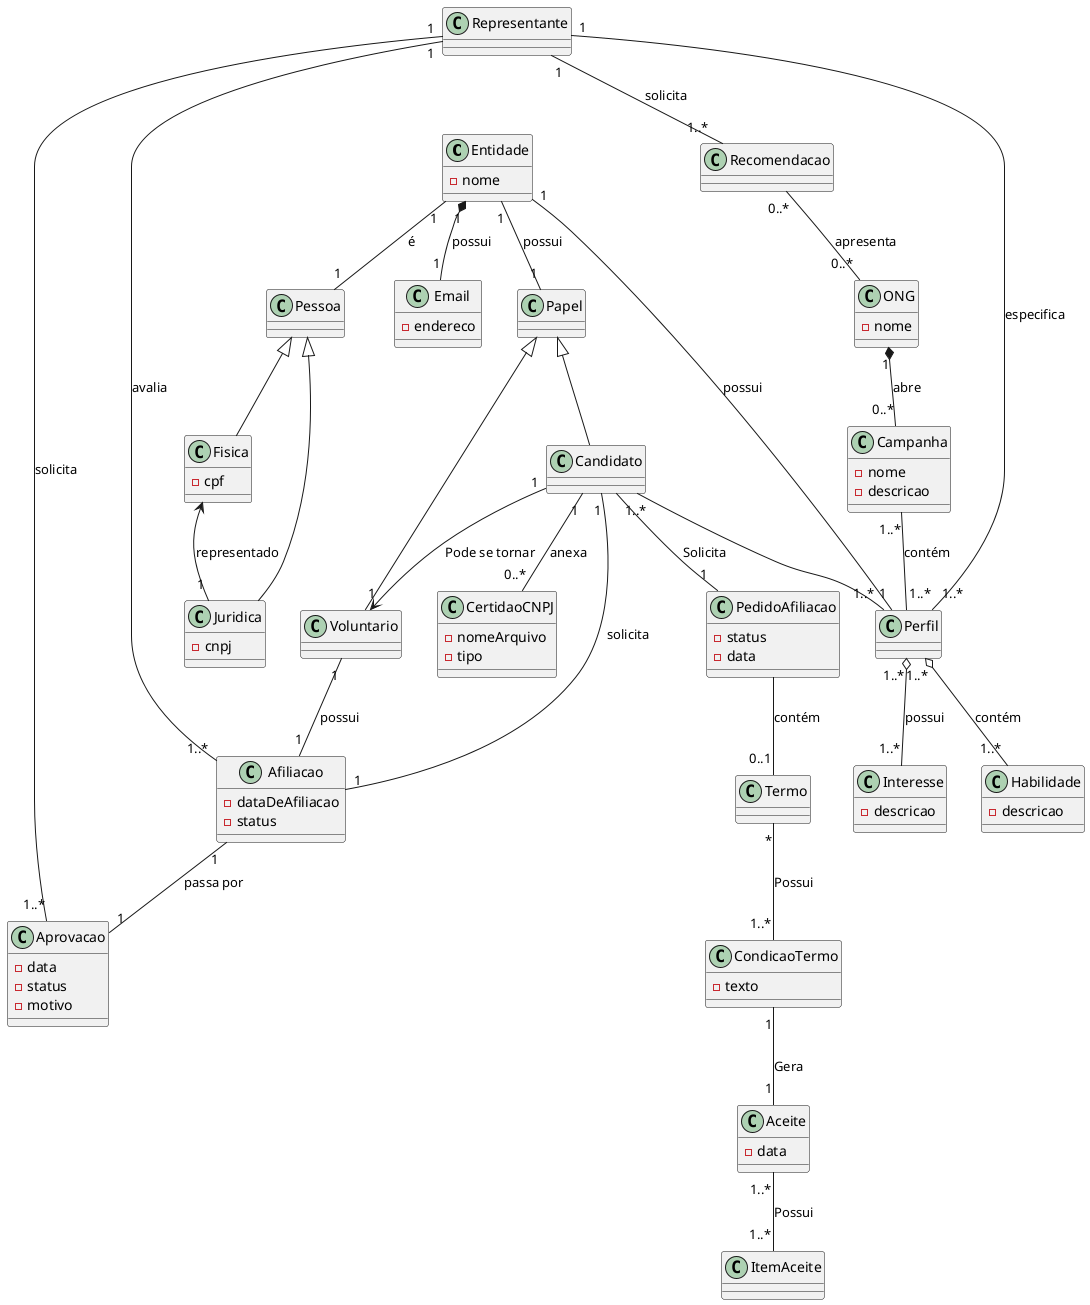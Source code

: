@startuml

class Entidade {
  -nome
}

class Papel 

class Pessoa

class Fisica extends Pessoa {
  -cpf
}

class Juridica extends Pessoa{
  -cnpj
}

class Candidato extends Papel{
}

class ONG { 
    -nome
}

class Voluntario extends Papel{

}

class Campanha {
    -nome
    -descricao
}

class Afiliacao {
    -dataDeAfiliacao
    -status
}

class Perfil {

}

class Habilidade {
    -descricao
}

class Interesse {
    -descricao
}

class Representante {
    
}

class Email {
    -endereco
}

class Recomendacao {

}

class Aprovacao {
    -data
    -status
    -motivo
}

class CertidaoCNPJ {
    -nomeArquivo
    -tipo
}

class Termo {
    
}

class CondicaoTermo{
    -texto
}

class Aceite {
 -data
}

class ItemAceite {
 
}

class PedidoAfiliacao {
    -status
    -data
}

Perfil "1..*" o-- "1..*" Habilidade: contém
Perfil "1..*" o-- "1..*" Interesse: possui

Entidade "1" -- "1" Papel: possui
Entidade "1" -- "1" Pessoa: é

Fisica <-- "1" Juridica: representado

Candidato "1" -- "1" Afiliacao: solicita
Candidato "1" -- "0..*" CertidaoCNPJ: anexa
Candidato "1..*" -- "1..*" Perfil
Candidato -- "1" PedidoAfiliacao: Solicita
Candidato "1" --> "1" Voluntario: Pode se tornar

Entidade "1" -- "1" Perfil: possui
Entidade "1" *-- "1" Email: possui

ONG "1" *-- "0..*" Campanha: abre
Campanha "1..*" -- "1..*" Perfil: contém

Representante "1" -- "1..*" Afiliacao: avalia
Representante "1" -- "1..*" Aprovacao: solicita
Representante "1" -- "1..*" Perfil: especifica
Representante "1" -- "1..*" Recomendacao: solicita

Recomendacao "0..*" -- "0..*" ONG: apresenta

Afiliacao "1" -- "1" Aprovacao : "passa por"

Voluntario "1" -- "1" Afiliacao: "possui"


PedidoAfiliacao -- "0..1" Termo: contém

Termo "*" -- "1..*" CondicaoTermo: Possui

CondicaoTermo "1" -- "1" Aceite: Gera

Aceite "1..*" -- "1..*" ItemAceite: Possui


@enduml